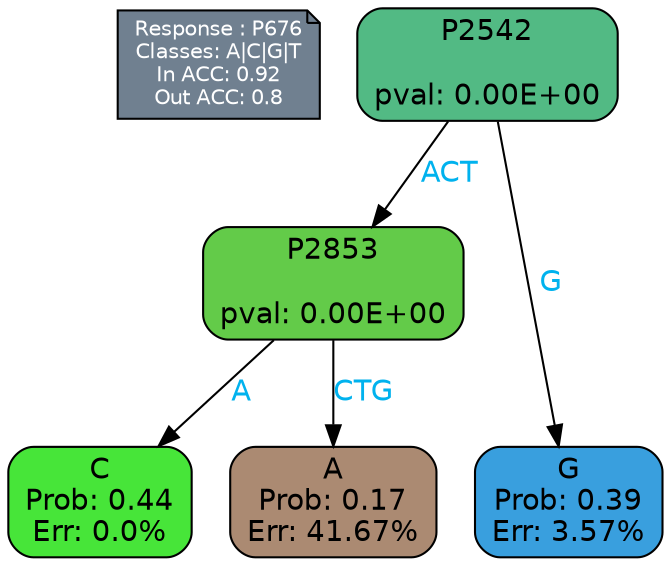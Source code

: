 digraph Tree {
node [shape=box, style="filled, rounded", color="black", fontname=helvetica] ;
graph [ranksep=equally, splines=polylines, bgcolor=transparent, dpi=600] ;
edge [fontname=helvetica] ;
LEGEND [label="Response : P676
Classes: A|C|G|T
In ACC: 0.92
Out ACC: 0.8
",shape=note,align=left,style=filled,fillcolor="slategray",fontcolor="white",fontsize=10];1 [label="P2542

pval: 0.00E+00", fillcolor="#52ba84"] ;
2 [label="P2853

pval: 0.00E+00", fillcolor="#63cb49"] ;
3 [label="C
Prob: 0.44
Err: 0.0%", fillcolor="#47e539"] ;
4 [label="A
Prob: 0.17
Err: 41.67%", fillcolor="#ab8a72"] ;
5 [label="G
Prob: 0.39
Err: 3.57%", fillcolor="#399fde"] ;
1 -> 2 [label="ACT",fontcolor=deepskyblue2] ;
1 -> 5 [label="G",fontcolor=deepskyblue2] ;
2 -> 3 [label="A",fontcolor=deepskyblue2] ;
2 -> 4 [label="CTG",fontcolor=deepskyblue2] ;
{rank = same; 3;4;5;}{rank = same; LEGEND;1;}}
